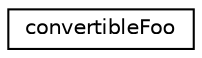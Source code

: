digraph "Graphical Class Hierarchy"
{
  edge [fontname="Helvetica",fontsize="10",labelfontname="Helvetica",labelfontsize="10"];
  node [fontname="Helvetica",fontsize="10",shape=record];
  rankdir="LR";
  Node0 [label="convertibleFoo",height=0.2,width=0.4,color="black", fillcolor="white", style="filled",URL="$structconvertible_foo.html"];
}
